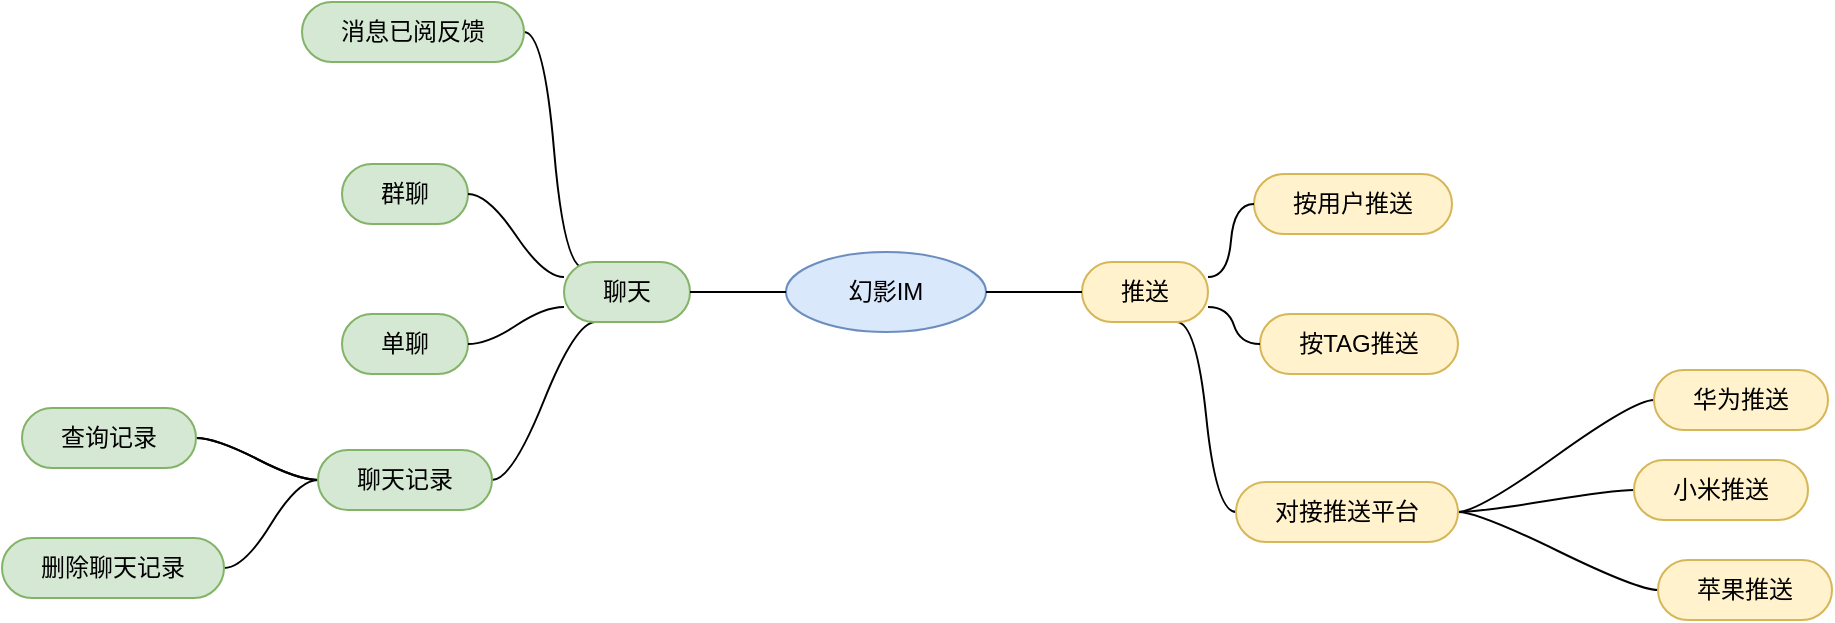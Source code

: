<mxfile border="50" scale="3" compressed="false" locked="false" version="24.7.5">
  <diagram name="Blank" id="YmL12bMKpDGza6XwsDPr">
    <mxGraphModel dx="1834" dy="844" grid="0" gridSize="10" guides="1" tooltips="1" connect="1" arrows="1" fold="1" page="0" pageScale="1" pageWidth="827" pageHeight="1169" background="none" math="1" shadow="0">
      <root>
        <mxCell id="X5NqExCQtvZxIxQ7pmgY-0" />
        <mxCell id="1" parent="X5NqExCQtvZxIxQ7pmgY-0" />
        <mxCell id="DmYEq-9DdCR6g0oGdSte-10" value="幻影IM" style="ellipse;whiteSpace=wrap;html=1;align=center;newEdgeStyle={&quot;edgeStyle&quot;:&quot;entityRelationEdgeStyle&quot;,&quot;startArrow&quot;:&quot;none&quot;,&quot;endArrow&quot;:&quot;none&quot;,&quot;segment&quot;:10,&quot;curved&quot;:1,&quot;sourcePerimeterSpacing&quot;:0,&quot;targetPerimeterSpacing&quot;:0};treeFolding=1;treeMoving=1;fillColor=#dae8fc;strokeColor=#6c8ebf;" vertex="1" parent="1">
          <mxGeometry x="199" y="265" width="100" height="40" as="geometry" />
        </mxCell>
        <mxCell id="DmYEq-9DdCR6g0oGdSte-11" value="按用户推送" style="whiteSpace=wrap;html=1;rounded=1;arcSize=50;align=center;verticalAlign=middle;strokeWidth=1;autosize=1;spacing=4;treeFolding=1;treeMoving=1;newEdgeStyle={&quot;edgeStyle&quot;:&quot;entityRelationEdgeStyle&quot;,&quot;startArrow&quot;:&quot;none&quot;,&quot;endArrow&quot;:&quot;none&quot;,&quot;segment&quot;:10,&quot;curved&quot;:1,&quot;sourcePerimeterSpacing&quot;:0,&quot;targetPerimeterSpacing&quot;:0};fillColor=#fff2cc;strokeColor=#d6b656;" vertex="1" parent="1">
          <mxGeometry x="433" y="226" width="99" height="30" as="geometry" />
        </mxCell>
        <mxCell id="DmYEq-9DdCR6g0oGdSte-12" value="" style="edgeStyle=entityRelationEdgeStyle;startArrow=none;endArrow=none;segment=10;curved=1;sourcePerimeterSpacing=0;targetPerimeterSpacing=0;rounded=0;exitX=1;exitY=0.25;exitDx=0;exitDy=0;" edge="1" target="DmYEq-9DdCR6g0oGdSte-11" parent="1" source="DmYEq-9DdCR6g0oGdSte-17">
          <mxGeometry relative="1" as="geometry">
            <mxPoint x="461" y="319" as="sourcePoint" />
          </mxGeometry>
        </mxCell>
        <mxCell id="DmYEq-9DdCR6g0oGdSte-15" value="按TAG推送" style="whiteSpace=wrap;html=1;rounded=1;arcSize=50;align=center;verticalAlign=middle;strokeWidth=1;autosize=1;spacing=4;treeFolding=1;treeMoving=1;newEdgeStyle={&quot;edgeStyle&quot;:&quot;entityRelationEdgeStyle&quot;,&quot;startArrow&quot;:&quot;none&quot;,&quot;endArrow&quot;:&quot;none&quot;,&quot;segment&quot;:10,&quot;curved&quot;:1,&quot;sourcePerimeterSpacing&quot;:0,&quot;targetPerimeterSpacing&quot;:0};fillColor=#fff2cc;strokeColor=#d6b656;" vertex="1" parent="1">
          <mxGeometry x="436" y="296" width="99" height="30" as="geometry" />
        </mxCell>
        <mxCell id="DmYEq-9DdCR6g0oGdSte-16" value="" style="edgeStyle=entityRelationEdgeStyle;startArrow=none;endArrow=none;segment=10;curved=1;sourcePerimeterSpacing=0;targetPerimeterSpacing=0;rounded=0;exitX=1;exitY=0.75;exitDx=0;exitDy=0;" edge="1" target="DmYEq-9DdCR6g0oGdSte-15" parent="1" source="DmYEq-9DdCR6g0oGdSte-17">
          <mxGeometry relative="1" as="geometry">
            <mxPoint x="340" y="431" as="sourcePoint" />
          </mxGeometry>
        </mxCell>
        <mxCell id="DmYEq-9DdCR6g0oGdSte-31" value="" style="edgeStyle=entityRelationEdgeStyle;rounded=0;orthogonalLoop=1;jettySize=auto;html=1;startArrow=none;endArrow=none;segment=10;curved=1;sourcePerimeterSpacing=0;targetPerimeterSpacing=0;exitX=0.75;exitY=1;exitDx=0;exitDy=0;" edge="1" parent="1" source="DmYEq-9DdCR6g0oGdSte-17" target="DmYEq-9DdCR6g0oGdSte-30">
          <mxGeometry relative="1" as="geometry" />
        </mxCell>
        <mxCell id="DmYEq-9DdCR6g0oGdSte-17" value="推送" style="whiteSpace=wrap;html=1;rounded=1;arcSize=50;align=center;verticalAlign=middle;strokeWidth=1;autosize=1;spacing=4;treeFolding=1;treeMoving=1;newEdgeStyle={&quot;edgeStyle&quot;:&quot;entityRelationEdgeStyle&quot;,&quot;startArrow&quot;:&quot;none&quot;,&quot;endArrow&quot;:&quot;none&quot;,&quot;segment&quot;:10,&quot;curved&quot;:1,&quot;sourcePerimeterSpacing&quot;:0,&quot;targetPerimeterSpacing&quot;:0};fillColor=#fff2cc;strokeColor=#d6b656;" vertex="1" parent="1">
          <mxGeometry x="347" y="270" width="63" height="30" as="geometry" />
        </mxCell>
        <mxCell id="DmYEq-9DdCR6g0oGdSte-18" value="" style="edgeStyle=entityRelationEdgeStyle;startArrow=none;endArrow=none;segment=10;curved=1;sourcePerimeterSpacing=0;targetPerimeterSpacing=0;rounded=0;exitX=1;exitY=0.5;exitDx=0;exitDy=0;" edge="1" target="DmYEq-9DdCR6g0oGdSte-17" parent="1" source="DmYEq-9DdCR6g0oGdSte-10">
          <mxGeometry relative="1" as="geometry">
            <mxPoint x="166" y="465" as="sourcePoint" />
          </mxGeometry>
        </mxCell>
        <mxCell id="DmYEq-9DdCR6g0oGdSte-19" value="单聊" style="whiteSpace=wrap;html=1;rounded=1;arcSize=50;align=center;verticalAlign=middle;strokeWidth=1;autosize=1;spacing=4;treeFolding=1;treeMoving=1;newEdgeStyle={&quot;edgeStyle&quot;:&quot;entityRelationEdgeStyle&quot;,&quot;startArrow&quot;:&quot;none&quot;,&quot;endArrow&quot;:&quot;none&quot;,&quot;segment&quot;:10,&quot;curved&quot;:1,&quot;sourcePerimeterSpacing&quot;:0,&quot;targetPerimeterSpacing&quot;:0};fillColor=#d5e8d4;strokeColor=#82b366;" vertex="1" parent="1">
          <mxGeometry x="-23" y="296" width="63" height="30" as="geometry" />
        </mxCell>
        <mxCell id="DmYEq-9DdCR6g0oGdSte-20" value="" style="edgeStyle=entityRelationEdgeStyle;startArrow=none;endArrow=none;segment=10;curved=1;sourcePerimeterSpacing=0;targetPerimeterSpacing=0;rounded=0;exitX=0;exitY=0.75;exitDx=0;exitDy=0;" edge="1" target="DmYEq-9DdCR6g0oGdSte-19" parent="1" source="DmYEq-9DdCR6g0oGdSte-23">
          <mxGeometry relative="1" as="geometry">
            <mxPoint x="-3" y="233" as="sourcePoint" />
            <Array as="points">
              <mxPoint x="85" y="282" />
            </Array>
          </mxGeometry>
        </mxCell>
        <mxCell id="DmYEq-9DdCR6g0oGdSte-21" value="群聊" style="whiteSpace=wrap;html=1;rounded=1;arcSize=50;align=center;verticalAlign=middle;strokeWidth=1;autosize=1;spacing=4;treeFolding=1;treeMoving=1;newEdgeStyle={&quot;edgeStyle&quot;:&quot;entityRelationEdgeStyle&quot;,&quot;startArrow&quot;:&quot;none&quot;,&quot;endArrow&quot;:&quot;none&quot;,&quot;segment&quot;:10,&quot;curved&quot;:1,&quot;sourcePerimeterSpacing&quot;:0,&quot;targetPerimeterSpacing&quot;:0};fillColor=#d5e8d4;strokeColor=#82b366;" vertex="1" parent="1">
          <mxGeometry x="-23" y="221" width="63" height="30" as="geometry" />
        </mxCell>
        <mxCell id="DmYEq-9DdCR6g0oGdSte-22" value="" style="edgeStyle=entityRelationEdgeStyle;startArrow=none;endArrow=none;segment=10;curved=1;sourcePerimeterSpacing=0;targetPerimeterSpacing=0;rounded=0;exitX=0;exitY=0.25;exitDx=0;exitDy=0;" edge="1" target="DmYEq-9DdCR6g0oGdSte-21" parent="1" source="DmYEq-9DdCR6g0oGdSte-23">
          <mxGeometry relative="1" as="geometry">
            <mxPoint x="-2" y="357" as="sourcePoint" />
          </mxGeometry>
        </mxCell>
        <mxCell id="DmYEq-9DdCR6g0oGdSte-29" value="" style="edgeStyle=entityRelationEdgeStyle;rounded=0;orthogonalLoop=1;jettySize=auto;html=1;startArrow=none;endArrow=none;segment=10;curved=1;sourcePerimeterSpacing=0;targetPerimeterSpacing=0;exitX=0.25;exitY=1;exitDx=0;exitDy=0;" edge="1" parent="1" source="DmYEq-9DdCR6g0oGdSte-23" target="DmYEq-9DdCR6g0oGdSte-28">
          <mxGeometry relative="1" as="geometry">
            <Array as="points">
              <mxPoint x="89" y="294" />
            </Array>
          </mxGeometry>
        </mxCell>
        <mxCell id="DmYEq-9DdCR6g0oGdSte-46" value="" style="edgeStyle=entityRelationEdgeStyle;rounded=0;orthogonalLoop=1;jettySize=auto;html=1;startArrow=none;endArrow=none;segment=10;curved=1;sourcePerimeterSpacing=0;targetPerimeterSpacing=0;exitX=0.159;exitY=0.1;exitDx=0;exitDy=0;exitPerimeter=0;" edge="1" parent="1" source="DmYEq-9DdCR6g0oGdSte-23" target="DmYEq-9DdCR6g0oGdSte-45">
          <mxGeometry relative="1" as="geometry" />
        </mxCell>
        <mxCell id="DmYEq-9DdCR6g0oGdSte-23" value="聊天" style="whiteSpace=wrap;html=1;rounded=1;arcSize=50;align=center;verticalAlign=middle;strokeWidth=1;autosize=1;spacing=4;treeFolding=1;treeMoving=1;newEdgeStyle={&quot;edgeStyle&quot;:&quot;entityRelationEdgeStyle&quot;,&quot;startArrow&quot;:&quot;none&quot;,&quot;endArrow&quot;:&quot;none&quot;,&quot;segment&quot;:10,&quot;curved&quot;:1,&quot;sourcePerimeterSpacing&quot;:0,&quot;targetPerimeterSpacing&quot;:0};fillColor=#d5e8d4;strokeColor=#82b366;" vertex="1" parent="1">
          <mxGeometry x="88" y="270" width="63" height="30" as="geometry" />
        </mxCell>
        <mxCell id="DmYEq-9DdCR6g0oGdSte-24" value="" style="edgeStyle=entityRelationEdgeStyle;startArrow=none;endArrow=none;segment=10;curved=1;sourcePerimeterSpacing=0;targetPerimeterSpacing=0;rounded=0;" edge="1" target="DmYEq-9DdCR6g0oGdSte-23" parent="1" source="DmYEq-9DdCR6g0oGdSte-10">
          <mxGeometry relative="1" as="geometry">
            <mxPoint x="194" y="118" as="sourcePoint" />
            <Array as="points">
              <mxPoint x="212" y="273" />
            </Array>
          </mxGeometry>
        </mxCell>
        <mxCell id="DmYEq-9DdCR6g0oGdSte-41" value="" style="edgeStyle=entityRelationEdgeStyle;rounded=0;orthogonalLoop=1;jettySize=auto;html=1;startArrow=none;endArrow=none;segment=10;curved=1;sourcePerimeterSpacing=0;targetPerimeterSpacing=0;" edge="1" parent="1" source="DmYEq-9DdCR6g0oGdSte-28" target="DmYEq-9DdCR6g0oGdSte-40">
          <mxGeometry relative="1" as="geometry" />
        </mxCell>
        <mxCell id="DmYEq-9DdCR6g0oGdSte-42" value="" style="edgeStyle=entityRelationEdgeStyle;rounded=0;orthogonalLoop=1;jettySize=auto;html=1;startArrow=none;endArrow=none;segment=10;curved=1;sourcePerimeterSpacing=0;targetPerimeterSpacing=0;" edge="1" parent="1" source="DmYEq-9DdCR6g0oGdSte-28" target="DmYEq-9DdCR6g0oGdSte-40">
          <mxGeometry relative="1" as="geometry" />
        </mxCell>
        <mxCell id="DmYEq-9DdCR6g0oGdSte-44" value="" style="edgeStyle=entityRelationEdgeStyle;rounded=0;orthogonalLoop=1;jettySize=auto;html=1;startArrow=none;endArrow=none;segment=10;curved=1;sourcePerimeterSpacing=0;targetPerimeterSpacing=0;" edge="1" parent="1" source="DmYEq-9DdCR6g0oGdSte-28" target="DmYEq-9DdCR6g0oGdSte-43">
          <mxGeometry relative="1" as="geometry" />
        </mxCell>
        <mxCell id="DmYEq-9DdCR6g0oGdSte-28" value="聊天记录" style="whiteSpace=wrap;html=1;rounded=1;arcSize=50;align=center;verticalAlign=middle;strokeWidth=1;autosize=1;spacing=4;treeFolding=1;treeMoving=1;newEdgeStyle={&quot;edgeStyle&quot;:&quot;entityRelationEdgeStyle&quot;,&quot;startArrow&quot;:&quot;none&quot;,&quot;endArrow&quot;:&quot;none&quot;,&quot;segment&quot;:10,&quot;curved&quot;:1,&quot;sourcePerimeterSpacing&quot;:0,&quot;targetPerimeterSpacing&quot;:0};fillColor=#d5e8d4;strokeColor=#82b366;" vertex="1" parent="1">
          <mxGeometry x="-35" y="364" width="87" height="30" as="geometry" />
        </mxCell>
        <mxCell id="DmYEq-9DdCR6g0oGdSte-33" value="" style="edgeStyle=entityRelationEdgeStyle;rounded=0;orthogonalLoop=1;jettySize=auto;html=1;startArrow=none;endArrow=none;segment=10;curved=1;sourcePerimeterSpacing=0;targetPerimeterSpacing=0;" edge="1" parent="1" source="DmYEq-9DdCR6g0oGdSte-30" target="DmYEq-9DdCR6g0oGdSte-32">
          <mxGeometry relative="1" as="geometry" />
        </mxCell>
        <mxCell id="DmYEq-9DdCR6g0oGdSte-36" value="" style="edgeStyle=entityRelationEdgeStyle;rounded=0;orthogonalLoop=1;jettySize=auto;html=1;startArrow=none;endArrow=none;segment=10;curved=1;sourcePerimeterSpacing=0;targetPerimeterSpacing=0;" edge="1" parent="1" source="DmYEq-9DdCR6g0oGdSte-30" target="DmYEq-9DdCR6g0oGdSte-35">
          <mxGeometry relative="1" as="geometry" />
        </mxCell>
        <mxCell id="DmYEq-9DdCR6g0oGdSte-39" value="" style="edgeStyle=entityRelationEdgeStyle;rounded=0;orthogonalLoop=1;jettySize=auto;html=1;startArrow=none;endArrow=none;segment=10;curved=1;sourcePerimeterSpacing=0;targetPerimeterSpacing=0;" edge="1" parent="1" source="DmYEq-9DdCR6g0oGdSte-30" target="DmYEq-9DdCR6g0oGdSte-38">
          <mxGeometry relative="1" as="geometry" />
        </mxCell>
        <mxCell id="DmYEq-9DdCR6g0oGdSte-30" value="对接推送平台" style="whiteSpace=wrap;html=1;rounded=1;arcSize=50;align=center;verticalAlign=middle;strokeWidth=1;autosize=1;spacing=4;treeFolding=1;treeMoving=1;newEdgeStyle={&quot;edgeStyle&quot;:&quot;entityRelationEdgeStyle&quot;,&quot;startArrow&quot;:&quot;none&quot;,&quot;endArrow&quot;:&quot;none&quot;,&quot;segment&quot;:10,&quot;curved&quot;:1,&quot;sourcePerimeterSpacing&quot;:0,&quot;targetPerimeterSpacing&quot;:0};fillColor=#fff2cc;strokeColor=#d6b656;" vertex="1" parent="1">
          <mxGeometry x="424" y="380" width="111" height="30" as="geometry" />
        </mxCell>
        <mxCell id="DmYEq-9DdCR6g0oGdSte-32" value="华为推送" style="whiteSpace=wrap;html=1;rounded=1;arcSize=50;align=center;verticalAlign=middle;strokeWidth=1;autosize=1;spacing=4;treeFolding=1;treeMoving=1;newEdgeStyle={&quot;edgeStyle&quot;:&quot;entityRelationEdgeStyle&quot;,&quot;startArrow&quot;:&quot;none&quot;,&quot;endArrow&quot;:&quot;none&quot;,&quot;segment&quot;:10,&quot;curved&quot;:1,&quot;sourcePerimeterSpacing&quot;:0,&quot;targetPerimeterSpacing&quot;:0};fillColor=#fff2cc;strokeColor=#d6b656;" vertex="1" parent="1">
          <mxGeometry x="633" y="324" width="87" height="30" as="geometry" />
        </mxCell>
        <mxCell id="DmYEq-9DdCR6g0oGdSte-35" value="小米推送" style="whiteSpace=wrap;html=1;rounded=1;arcSize=50;align=center;verticalAlign=middle;strokeWidth=1;autosize=1;spacing=4;treeFolding=1;treeMoving=1;newEdgeStyle={&quot;edgeStyle&quot;:&quot;entityRelationEdgeStyle&quot;,&quot;startArrow&quot;:&quot;none&quot;,&quot;endArrow&quot;:&quot;none&quot;,&quot;segment&quot;:10,&quot;curved&quot;:1,&quot;sourcePerimeterSpacing&quot;:0,&quot;targetPerimeterSpacing&quot;:0};fillColor=#fff2cc;strokeColor=#d6b656;" vertex="1" parent="1">
          <mxGeometry x="623" y="369" width="87" height="30" as="geometry" />
        </mxCell>
        <mxCell id="DmYEq-9DdCR6g0oGdSte-38" value="苹果推送" style="whiteSpace=wrap;html=1;rounded=1;arcSize=50;align=center;verticalAlign=middle;strokeWidth=1;autosize=1;spacing=4;treeFolding=1;treeMoving=1;newEdgeStyle={&quot;edgeStyle&quot;:&quot;entityRelationEdgeStyle&quot;,&quot;startArrow&quot;:&quot;none&quot;,&quot;endArrow&quot;:&quot;none&quot;,&quot;segment&quot;:10,&quot;curved&quot;:1,&quot;sourcePerimeterSpacing&quot;:0,&quot;targetPerimeterSpacing&quot;:0};fillColor=#fff2cc;strokeColor=#d6b656;" vertex="1" parent="1">
          <mxGeometry x="635" y="419" width="87" height="30" as="geometry" />
        </mxCell>
        <mxCell id="DmYEq-9DdCR6g0oGdSte-40" value="查询记录" style="whiteSpace=wrap;html=1;rounded=1;arcSize=50;align=center;verticalAlign=middle;strokeWidth=1;autosize=1;spacing=4;treeFolding=1;treeMoving=1;newEdgeStyle={&quot;edgeStyle&quot;:&quot;entityRelationEdgeStyle&quot;,&quot;startArrow&quot;:&quot;none&quot;,&quot;endArrow&quot;:&quot;none&quot;,&quot;segment&quot;:10,&quot;curved&quot;:1,&quot;sourcePerimeterSpacing&quot;:0,&quot;targetPerimeterSpacing&quot;:0};fillColor=#d5e8d4;strokeColor=#82b366;" vertex="1" parent="1">
          <mxGeometry x="-183" y="343" width="87" height="30" as="geometry" />
        </mxCell>
        <mxCell id="DmYEq-9DdCR6g0oGdSte-43" value="删除聊天记录" style="whiteSpace=wrap;html=1;rounded=1;arcSize=50;align=center;verticalAlign=middle;strokeWidth=1;autosize=1;spacing=4;treeFolding=1;treeMoving=1;newEdgeStyle={&quot;edgeStyle&quot;:&quot;entityRelationEdgeStyle&quot;,&quot;startArrow&quot;:&quot;none&quot;,&quot;endArrow&quot;:&quot;none&quot;,&quot;segment&quot;:10,&quot;curved&quot;:1,&quot;sourcePerimeterSpacing&quot;:0,&quot;targetPerimeterSpacing&quot;:0};fillColor=#d5e8d4;strokeColor=#82b366;" vertex="1" parent="1">
          <mxGeometry x="-193" y="408" width="111" height="30" as="geometry" />
        </mxCell>
        <mxCell id="DmYEq-9DdCR6g0oGdSte-45" value="消息已阅反馈" style="whiteSpace=wrap;html=1;rounded=1;arcSize=50;align=center;verticalAlign=middle;strokeWidth=1;autosize=1;spacing=4;treeFolding=1;treeMoving=1;newEdgeStyle={&quot;edgeStyle&quot;:&quot;entityRelationEdgeStyle&quot;,&quot;startArrow&quot;:&quot;none&quot;,&quot;endArrow&quot;:&quot;none&quot;,&quot;segment&quot;:10,&quot;curved&quot;:1,&quot;sourcePerimeterSpacing&quot;:0,&quot;targetPerimeterSpacing&quot;:0};fillColor=#d5e8d4;strokeColor=#82b366;" vertex="1" parent="1">
          <mxGeometry x="-43" y="140" width="111" height="30" as="geometry" />
        </mxCell>
      </root>
    </mxGraphModel>
  </diagram>
</mxfile>
